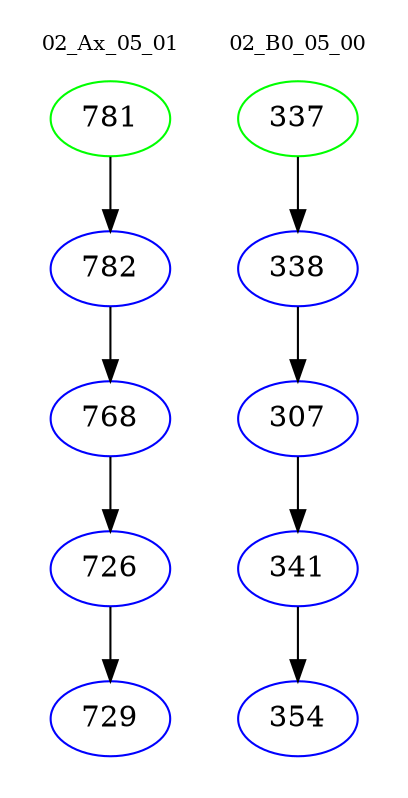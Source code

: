 digraph{
subgraph cluster_0 {
color = white
label = "02_Ax_05_01";
fontsize=10;
T0_781 [label="781", color="green"]
T0_781 -> T0_782 [color="black"]
T0_782 [label="782", color="blue"]
T0_782 -> T0_768 [color="black"]
T0_768 [label="768", color="blue"]
T0_768 -> T0_726 [color="black"]
T0_726 [label="726", color="blue"]
T0_726 -> T0_729 [color="black"]
T0_729 [label="729", color="blue"]
}
subgraph cluster_1 {
color = white
label = "02_B0_05_00";
fontsize=10;
T1_337 [label="337", color="green"]
T1_337 -> T1_338 [color="black"]
T1_338 [label="338", color="blue"]
T1_338 -> T1_307 [color="black"]
T1_307 [label="307", color="blue"]
T1_307 -> T1_341 [color="black"]
T1_341 [label="341", color="blue"]
T1_341 -> T1_354 [color="black"]
T1_354 [label="354", color="blue"]
}
}
